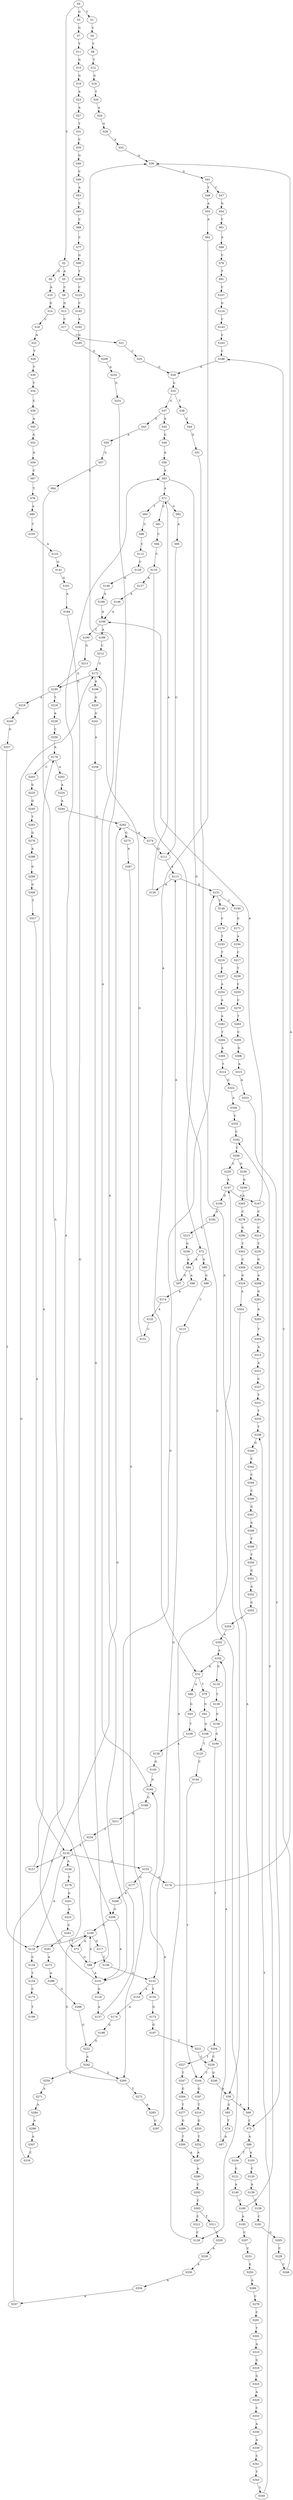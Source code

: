 strict digraph  {
	S0 -> S1 [ label = T ];
	S0 -> S2 [ label = C ];
	S0 -> S3 [ label = G ];
	S1 -> S4 [ label = C ];
	S2 -> S5 [ label = A ];
	S2 -> S6 [ label = G ];
	S3 -> S7 [ label = G ];
	S4 -> S8 [ label = T ];
	S5 -> S9 [ label = C ];
	S6 -> S10 [ label = A ];
	S7 -> S11 [ label = T ];
	S8 -> S12 [ label = T ];
	S9 -> S13 [ label = G ];
	S10 -> S14 [ label = G ];
	S11 -> S15 [ label = G ];
	S12 -> S16 [ label = G ];
	S13 -> S17 [ label = C ];
	S14 -> S18 [ label = C ];
	S15 -> S19 [ label = G ];
	S16 -> S20 [ label = T ];
	S17 -> S21 [ label = C ];
	S18 -> S22 [ label = A ];
	S19 -> S23 [ label = A ];
	S20 -> S24 [ label = A ];
	S21 -> S25 [ label = C ];
	S22 -> S26 [ label = T ];
	S23 -> S27 [ label = A ];
	S24 -> S28 [ label = G ];
	S25 -> S29 [ label = G ];
	S26 -> S30 [ label = T ];
	S27 -> S31 [ label = T ];
	S28 -> S32 [ label = A ];
	S29 -> S33 [ label = G ];
	S30 -> S34 [ label = T ];
	S31 -> S35 [ label = C ];
	S32 -> S36 [ label = A ];
	S33 -> S37 [ label = G ];
	S33 -> S38 [ label = T ];
	S34 -> S39 [ label = C ];
	S35 -> S40 [ label = G ];
	S36 -> S41 [ label = G ];
	S37 -> S42 [ label = A ];
	S37 -> S43 [ label = G ];
	S38 -> S44 [ label = C ];
	S39 -> S45 [ label = A ];
	S40 -> S46 [ label = C ];
	S41 -> S47 [ label = C ];
	S41 -> S48 [ label = T ];
	S42 -> S49 [ label = G ];
	S43 -> S50 [ label = A ];
	S44 -> S51 [ label = G ];
	S45 -> S52 [ label = G ];
	S46 -> S53 [ label = A ];
	S47 -> S54 [ label = G ];
	S48 -> S55 [ label = A ];
	S49 -> S56 [ label = A ];
	S50 -> S57 [ label = G ];
	S51 -> S58 [ label = A ];
	S52 -> S59 [ label = A ];
	S53 -> S60 [ label = C ];
	S54 -> S61 [ label = C ];
	S55 -> S62 [ label = A ];
	S56 -> S63 [ label = A ];
	S57 -> S64 [ label = G ];
	S58 -> S65 [ label = G ];
	S58 -> S66 [ label = A ];
	S59 -> S67 [ label = C ];
	S60 -> S68 [ label = C ];
	S61 -> S69 [ label = A ];
	S62 -> S70 [ label = A ];
	S63 -> S71 [ label = A ];
	S63 -> S72 [ label = G ];
	S64 -> S73 [ label = A ];
	S65 -> S74 [ label = T ];
	S66 -> S75 [ label = C ];
	S67 -> S76 [ label = T ];
	S68 -> S77 [ label = C ];
	S69 -> S78 [ label = C ];
	S70 -> S79 [ label = T ];
	S70 -> S80 [ label = A ];
	S71 -> S81 [ label = C ];
	S71 -> S82 [ label = G ];
	S71 -> S83 [ label = T ];
	S72 -> S84 [ label = A ];
	S72 -> S85 [ label = G ];
	S73 -> S86 [ label = G ];
	S74 -> S87 [ label = A ];
	S75 -> S88 [ label = A ];
	S76 -> S89 [ label = A ];
	S77 -> S90 [ label = G ];
	S78 -> S91 [ label = T ];
	S79 -> S92 [ label = G ];
	S80 -> S93 [ label = G ];
	S81 -> S94 [ label = C ];
	S82 -> S95 [ label = A ];
	S83 -> S96 [ label = C ];
	S84 -> S97 [ label = G ];
	S84 -> S98 [ label = A ];
	S85 -> S99 [ label = G ];
	S86 -> S100 [ label = G ];
	S86 -> S101 [ label = A ];
	S87 -> S102 [ label = A ];
	S88 -> S103 [ label = A ];
	S88 -> S104 [ label = T ];
	S89 -> S105 [ label = T ];
	S90 -> S106 [ label = T ];
	S91 -> S107 [ label = C ];
	S92 -> S108 [ label = G ];
	S93 -> S109 [ label = T ];
	S94 -> S110 [ label = C ];
	S95 -> S111 [ label = G ];
	S96 -> S112 [ label = C ];
	S97 -> S113 [ label = A ];
	S98 -> S114 [ label = A ];
	S99 -> S115 [ label = C ];
	S100 -> S116 [ label = T ];
	S100 -> S117 [ label = G ];
	S100 -> S73 [ label = A ];
	S101 -> S63 [ label = A ];
	S101 -> S118 [ label = G ];
	S102 -> S70 [ label = A ];
	S102 -> S119 [ label = G ];
	S103 -> S120 [ label = C ];
	S104 -> S121 [ label = G ];
	S105 -> S122 [ label = A ];
	S106 -> S123 [ label = C ];
	S107 -> S124 [ label = G ];
	S108 -> S125 [ label = T ];
	S109 -> S126 [ label = A ];
	S110 -> S127 [ label = A ];
	S110 -> S128 [ label = C ];
	S111 -> S113 [ label = A ];
	S112 -> S129 [ label = C ];
	S113 -> S130 [ label = A ];
	S113 -> S131 [ label = G ];
	S114 -> S132 [ label = A ];
	S115 -> S133 [ label = G ];
	S116 -> S134 [ label = C ];
	S116 -> S135 [ label = A ];
	S117 -> S136 [ label = C ];
	S118 -> S137 [ label = A ];
	S119 -> S138 [ label = T ];
	S120 -> S139 [ label = A ];
	S121 -> S140 [ label = A ];
	S122 -> S141 [ label = G ];
	S123 -> S142 [ label = C ];
	S124 -> S143 [ label = C ];
	S125 -> S144 [ label = C ];
	S126 -> S145 [ label = G ];
	S127 -> S146 [ label = A ];
	S128 -> S147 [ label = A ];
	S129 -> S148 [ label = A ];
	S130 -> S71 [ label = A ];
	S131 -> S149 [ label = T ];
	S131 -> S150 [ label = C ];
	S132 -> S151 [ label = C ];
	S133 -> S152 [ label = T ];
	S133 -> S153 [ label = A ];
	S134 -> S154 [ label = T ];
	S135 -> S155 [ label = G ];
	S135 -> S156 [ label = A ];
	S135 -> S157 [ label = C ];
	S136 -> S133 [ label = G ];
	S137 -> S131 [ label = G ];
	S138 -> S158 [ label = G ];
	S139 -> S159 [ label = T ];
	S140 -> S160 [ label = C ];
	S141 -> S161 [ label = G ];
	S142 -> S162 [ label = A ];
	S143 -> S163 [ label = C ];
	S144 -> S164 [ label = T ];
	S145 -> S165 [ label = A ];
	S146 -> S166 [ label = A ];
	S147 -> S167 [ label = A ];
	S147 -> S168 [ label = G ];
	S148 -> S169 [ label = A ];
	S149 -> S170 [ label = C ];
	S150 -> S171 [ label = G ];
	S151 -> S172 [ label = G ];
	S152 -> S173 [ label = G ];
	S153 -> S174 [ label = A ];
	S154 -> S175 [ label = C ];
	S155 -> S176 [ label = A ];
	S155 -> S177 [ label = G ];
	S156 -> S178 [ label = T ];
	S157 -> S179 [ label = A ];
	S158 -> S180 [ label = G ];
	S159 -> S181 [ label = C ];
	S160 -> S182 [ label = C ];
	S160 -> S183 [ label = A ];
	S161 -> S184 [ label = A ];
	S162 -> S185 [ label = G ];
	S163 -> S186 [ label = C ];
	S164 -> S187 [ label = G ];
	S165 -> S36 [ label = A ];
	S165 -> S188 [ label = G ];
	S166 -> S189 [ label = A ];
	S166 -> S190 [ label = C ];
	S167 -> S191 [ label = C ];
	S167 -> S166 [ label = A ];
	S168 -> S192 [ label = A ];
	S169 -> S166 [ label = A ];
	S170 -> S193 [ label = T ];
	S171 -> S194 [ label = A ];
	S172 -> S195 [ label = G ];
	S172 -> S196 [ label = A ];
	S173 -> S197 [ label = G ];
	S174 -> S198 [ label = G ];
	S175 -> S199 [ label = T ];
	S176 -> S36 [ label = A ];
	S177 -> S200 [ label = A ];
	S178 -> S201 [ label = G ];
	S179 -> S202 [ label = A ];
	S179 -> S203 [ label = C ];
	S180 -> S204 [ label = T ];
	S181 -> S205 [ label = G ];
	S182 -> S206 [ label = C ];
	S183 -> S207 [ label = C ];
	S184 -> S208 [ label = G ];
	S185 -> S209 [ label = G ];
	S186 -> S29 [ label = G ];
	S187 -> S210 [ label = T ];
	S188 -> S211 [ label = G ];
	S189 -> S212 [ label = C ];
	S190 -> S213 [ label = G ];
	S191 -> S214 [ label = C ];
	S192 -> S215 [ label = A ];
	S193 -> S216 [ label = T ];
	S194 -> S217 [ label = C ];
	S195 -> S218 [ label = T ];
	S195 -> S219 [ label = A ];
	S196 -> S220 [ label = G ];
	S197 -> S221 [ label = T ];
	S198 -> S222 [ label = G ];
	S200 -> S208 [ label = G ];
	S201 -> S223 [ label = A ];
	S202 -> S224 [ label = A ];
	S203 -> S225 [ label = G ];
	S204 -> S226 [ label = C ];
	S204 -> S227 [ label = T ];
	S205 -> S228 [ label = C ];
	S206 -> S229 [ label = C ];
	S206 -> S230 [ label = G ];
	S207 -> S231 [ label = C ];
	S208 -> S101 [ label = A ];
	S208 -> S100 [ label = G ];
	S209 -> S232 [ label = A ];
	S210 -> S233 [ label = G ];
	S211 -> S234 [ label = T ];
	S212 -> S172 [ label = G ];
	S213 -> S195 [ label = G ];
	S214 -> S235 [ label = T ];
	S215 -> S236 [ label = G ];
	S216 -> S237 [ label = C ];
	S217 -> S238 [ label = T ];
	S218 -> S239 [ label = A ];
	S219 -> S240 [ label = G ];
	S220 -> S241 [ label = G ];
	S221 -> S226 [ label = C ];
	S222 -> S242 [ label = A ];
	S223 -> S243 [ label = C ];
	S224 -> S244 [ label = A ];
	S225 -> S245 [ label = G ];
	S226 -> S164 [ label = T ];
	S226 -> S246 [ label = G ];
	S227 -> S247 [ label = T ];
	S228 -> S248 [ label = C ];
	S229 -> S147 [ label = A ];
	S230 -> S249 [ label = G ];
	S231 -> S250 [ label = G ];
	S232 -> S251 [ label = G ];
	S233 -> S252 [ label = T ];
	S234 -> S135 [ label = A ];
	S235 -> S253 [ label = G ];
	S236 -> S84 [ label = A ];
	S237 -> S254 [ label = A ];
	S238 -> S255 [ label = C ];
	S239 -> S256 [ label = C ];
	S240 -> S257 [ label = G ];
	S241 -> S258 [ label = A ];
	S242 -> S259 [ label = A ];
	S242 -> S260 [ label = G ];
	S243 -> S261 [ label = G ];
	S244 -> S262 [ label = G ];
	S245 -> S263 [ label = T ];
	S246 -> S58 [ label = A ];
	S247 -> S264 [ label = G ];
	S248 -> S186 [ label = C ];
	S249 -> S265 [ label = A ];
	S250 -> S266 [ label = A ];
	S251 -> S101 [ label = A ];
	S252 -> S267 [ label = A ];
	S253 -> S268 [ label = A ];
	S254 -> S269 [ label = A ];
	S255 -> S270 [ label = C ];
	S256 -> S179 [ label = A ];
	S257 -> S116 [ label = T ];
	S258 -> S86 [ label = G ];
	S259 -> S271 [ label = A ];
	S260 -> S100 [ label = G ];
	S260 -> S272 [ label = T ];
	S261 -> S273 [ label = A ];
	S262 -> S274 [ label = A ];
	S262 -> S275 [ label = G ];
	S263 -> S276 [ label = G ];
	S264 -> S277 [ label = T ];
	S265 -> S278 [ label = C ];
	S266 -> S279 [ label = C ];
	S267 -> S280 [ label = A ];
	S268 -> S281 [ label = G ];
	S269 -> S282 [ label = A ];
	S270 -> S283 [ label = T ];
	S271 -> S284 [ label = A ];
	S272 -> S285 [ label = A ];
	S273 -> S286 [ label = A ];
	S274 -> S111 [ label = G ];
	S275 -> S287 [ label = A ];
	S276 -> S288 [ label = A ];
	S277 -> S289 [ label = G ];
	S278 -> S290 [ label = G ];
	S279 -> S291 [ label = C ];
	S280 -> S292 [ label = C ];
	S281 -> S293 [ label = A ];
	S282 -> S294 [ label = T ];
	S283 -> S295 [ label = C ];
	S284 -> S296 [ label = A ];
	S285 -> S297 [ label = G ];
	S286 -> S298 [ label = G ];
	S287 -> S260 [ label = G ];
	S288 -> S299 [ label = G ];
	S289 -> S300 [ label = T ];
	S290 -> S301 [ label = T ];
	S291 -> S302 [ label = T ];
	S292 -> S303 [ label = C ];
	S293 -> S304 [ label = T ];
	S294 -> S305 [ label = A ];
	S295 -> S306 [ label = G ];
	S296 -> S307 [ label = A ];
	S297 -> S165 [ label = A ];
	S298 -> S222 [ label = G ];
	S299 -> S308 [ label = G ];
	S300 -> S267 [ label = A ];
	S301 -> S309 [ label = C ];
	S302 -> S310 [ label = A ];
	S303 -> S311 [ label = T ];
	S303 -> S312 [ label = C ];
	S304 -> S313 [ label = A ];
	S305 -> S314 [ label = T ];
	S306 -> S315 [ label = A ];
	S307 -> S316 [ label = C ];
	S308 -> S317 [ label = T ];
	S309 -> S318 [ label = G ];
	S310 -> S319 [ label = G ];
	S311 -> S320 [ label = C ];
	S312 -> S128 [ label = C ];
	S313 -> S321 [ label = A ];
	S314 -> S322 [ label = G ];
	S315 -> S323 [ label = A ];
	S316 -> S172 [ label = G ];
	S317 -> S135 [ label = A ];
	S318 -> S324 [ label = A ];
	S319 -> S325 [ label = G ];
	S320 -> S326 [ label = A ];
	S321 -> S327 [ label = C ];
	S322 -> S328 [ label = A ];
	S323 -> S75 [ label = C ];
	S324 -> S66 [ label = A ];
	S325 -> S329 [ label = A ];
	S326 -> S330 [ label = A ];
	S327 -> S331 [ label = T ];
	S328 -> S332 [ label = C ];
	S329 -> S333 [ label = C ];
	S330 -> S334 [ label = A ];
	S331 -> S335 [ label = T ];
	S332 -> S182 [ label = C ];
	S333 -> S336 [ label = A ];
	S334 -> S337 [ label = A ];
	S335 -> S338 [ label = T ];
	S336 -> S339 [ label = A ];
	S337 -> S262 [ label = G ];
	S338 -> S340 [ label = G ];
	S339 -> S341 [ label = C ];
	S340 -> S342 [ label = C ];
	S341 -> S343 [ label = T ];
	S342 -> S344 [ label = C ];
	S343 -> S345 [ label = T ];
	S344 -> S346 [ label = C ];
	S345 -> S338 [ label = T ];
	S346 -> S347 [ label = G ];
	S347 -> S348 [ label = A ];
	S348 -> S349 [ label = T ];
	S349 -> S350 [ label = T ];
	S350 -> S351 [ label = G ];
	S351 -> S352 [ label = A ];
	S352 -> S353 [ label = G ];
	S353 -> S354 [ label = T ];
	S354 -> S355 [ label = A ];
	S355 -> S102 [ label = A ];
}
